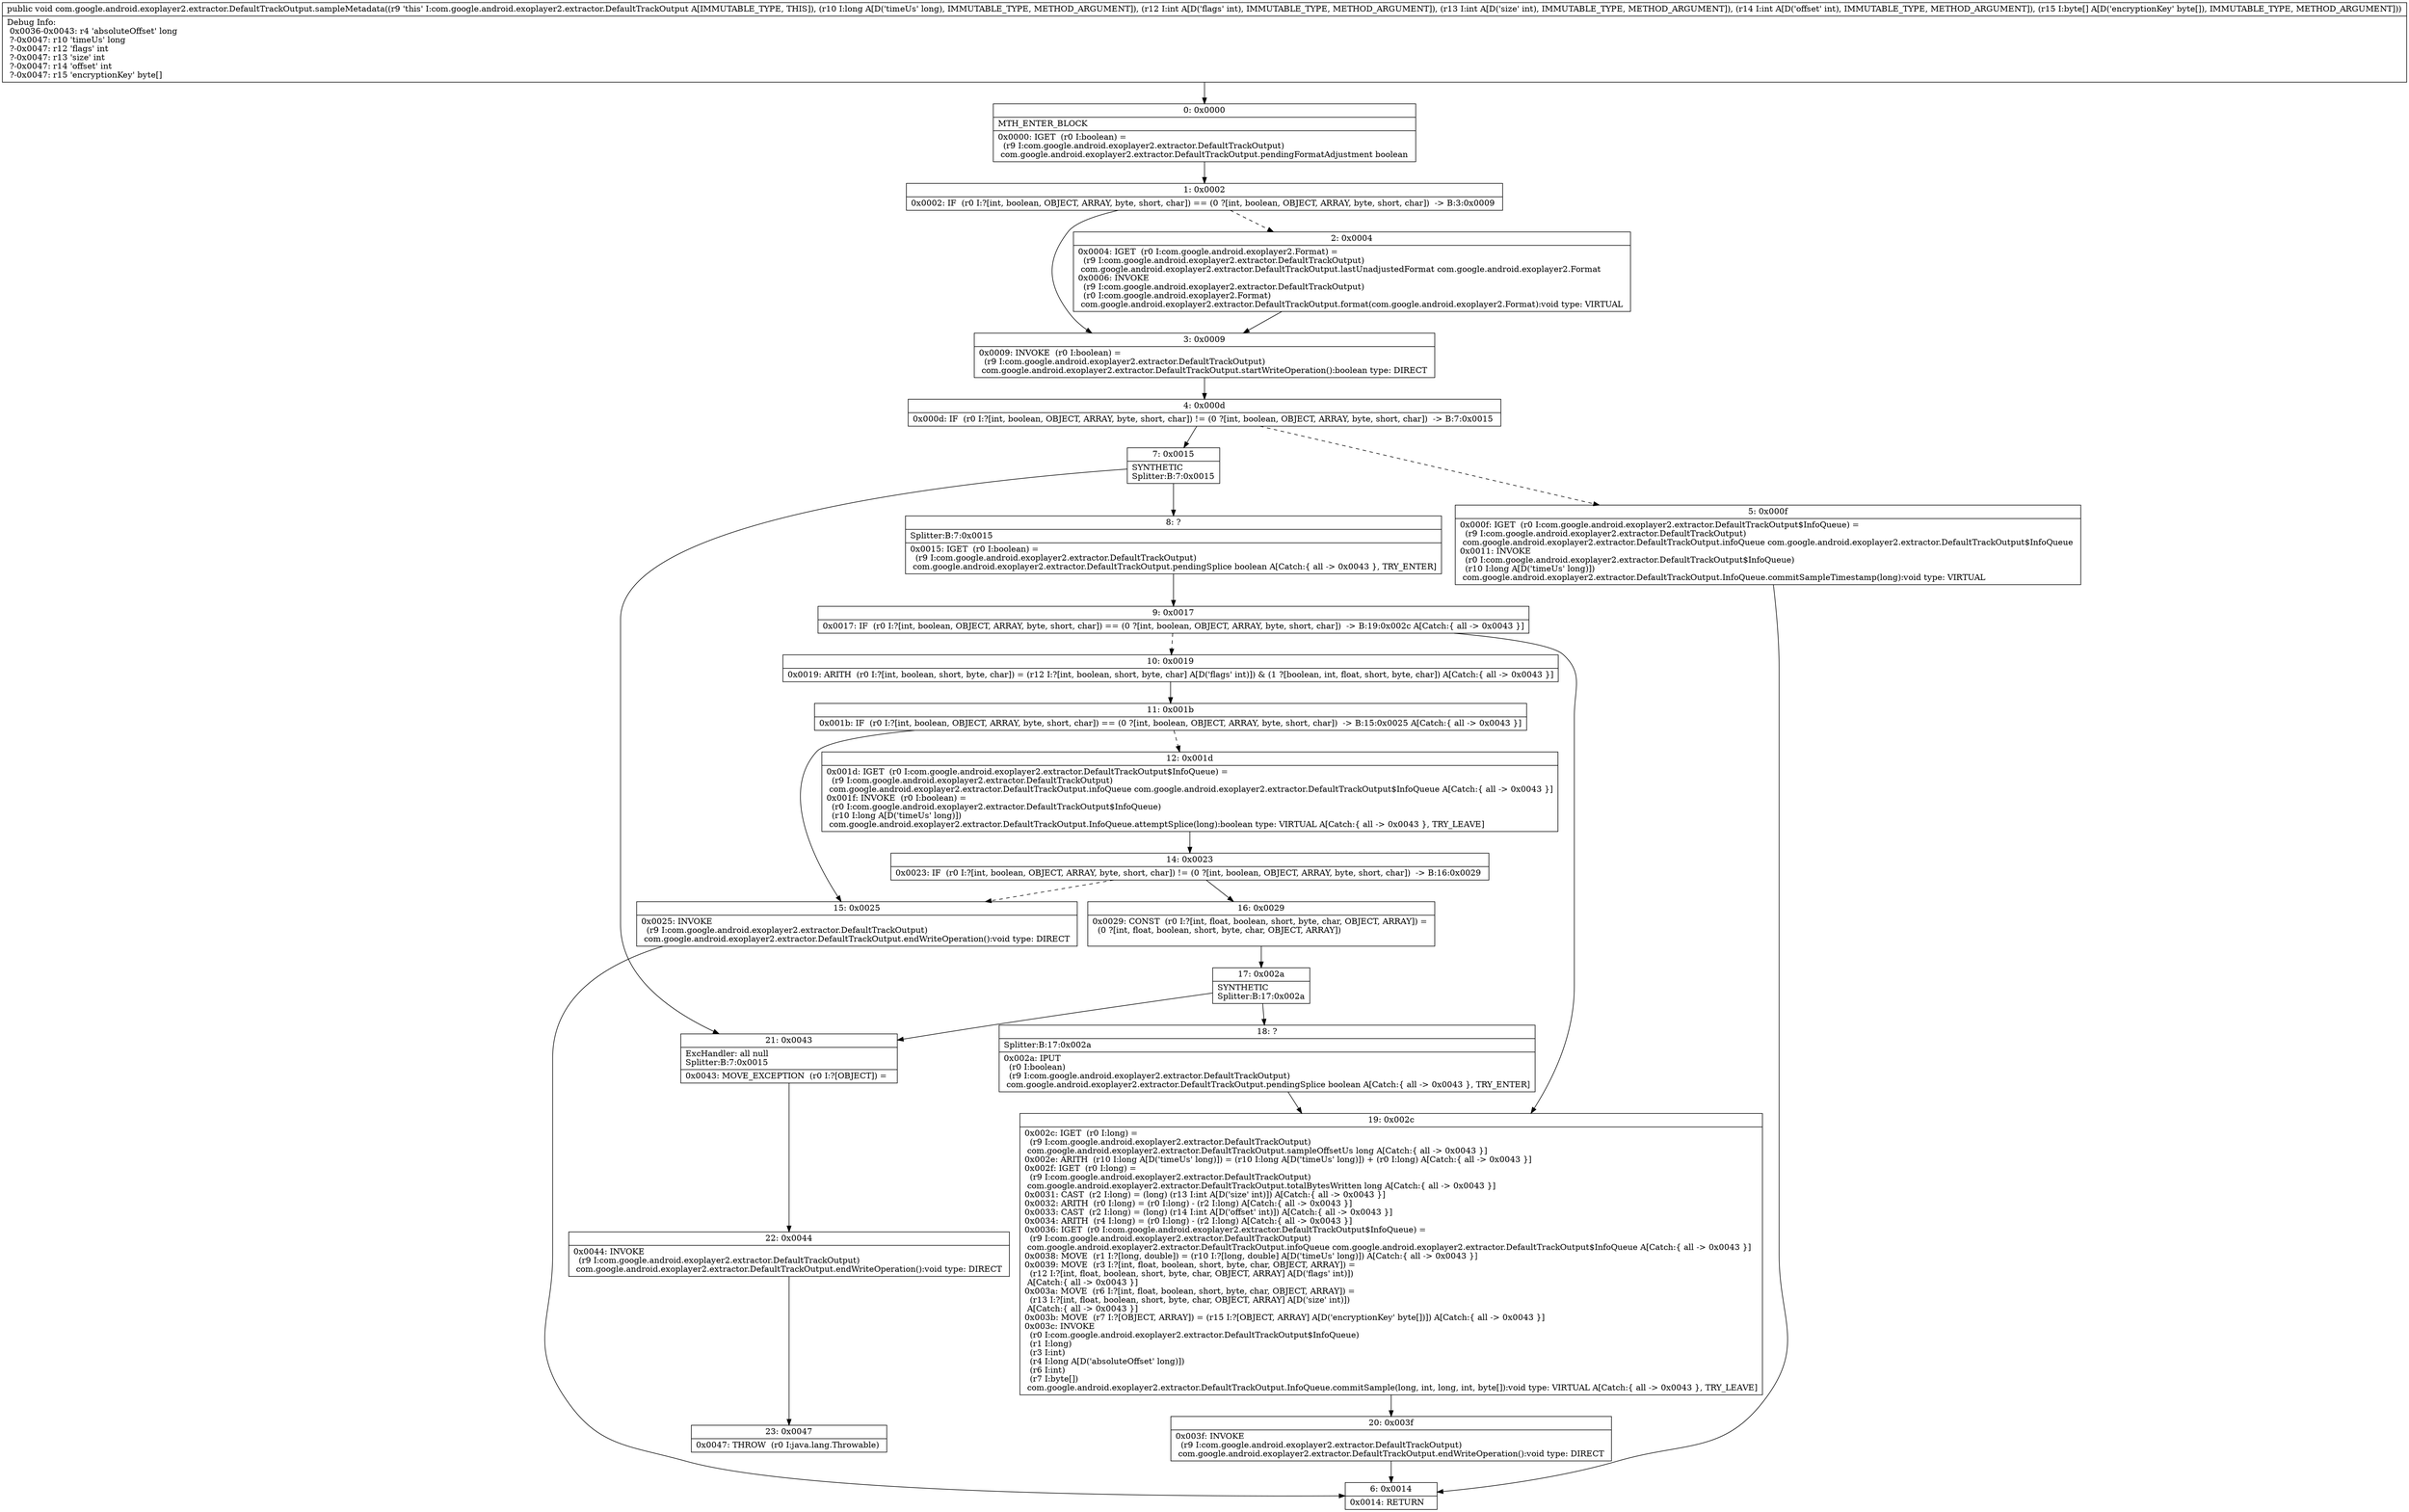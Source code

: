 digraph "CFG forcom.google.android.exoplayer2.extractor.DefaultTrackOutput.sampleMetadata(JIII[B)V" {
Node_0 [shape=record,label="{0\:\ 0x0000|MTH_ENTER_BLOCK\l|0x0000: IGET  (r0 I:boolean) = \l  (r9 I:com.google.android.exoplayer2.extractor.DefaultTrackOutput)\l com.google.android.exoplayer2.extractor.DefaultTrackOutput.pendingFormatAdjustment boolean \l}"];
Node_1 [shape=record,label="{1\:\ 0x0002|0x0002: IF  (r0 I:?[int, boolean, OBJECT, ARRAY, byte, short, char]) == (0 ?[int, boolean, OBJECT, ARRAY, byte, short, char])  \-\> B:3:0x0009 \l}"];
Node_2 [shape=record,label="{2\:\ 0x0004|0x0004: IGET  (r0 I:com.google.android.exoplayer2.Format) = \l  (r9 I:com.google.android.exoplayer2.extractor.DefaultTrackOutput)\l com.google.android.exoplayer2.extractor.DefaultTrackOutput.lastUnadjustedFormat com.google.android.exoplayer2.Format \l0x0006: INVOKE  \l  (r9 I:com.google.android.exoplayer2.extractor.DefaultTrackOutput)\l  (r0 I:com.google.android.exoplayer2.Format)\l com.google.android.exoplayer2.extractor.DefaultTrackOutput.format(com.google.android.exoplayer2.Format):void type: VIRTUAL \l}"];
Node_3 [shape=record,label="{3\:\ 0x0009|0x0009: INVOKE  (r0 I:boolean) = \l  (r9 I:com.google.android.exoplayer2.extractor.DefaultTrackOutput)\l com.google.android.exoplayer2.extractor.DefaultTrackOutput.startWriteOperation():boolean type: DIRECT \l}"];
Node_4 [shape=record,label="{4\:\ 0x000d|0x000d: IF  (r0 I:?[int, boolean, OBJECT, ARRAY, byte, short, char]) != (0 ?[int, boolean, OBJECT, ARRAY, byte, short, char])  \-\> B:7:0x0015 \l}"];
Node_5 [shape=record,label="{5\:\ 0x000f|0x000f: IGET  (r0 I:com.google.android.exoplayer2.extractor.DefaultTrackOutput$InfoQueue) = \l  (r9 I:com.google.android.exoplayer2.extractor.DefaultTrackOutput)\l com.google.android.exoplayer2.extractor.DefaultTrackOutput.infoQueue com.google.android.exoplayer2.extractor.DefaultTrackOutput$InfoQueue \l0x0011: INVOKE  \l  (r0 I:com.google.android.exoplayer2.extractor.DefaultTrackOutput$InfoQueue)\l  (r10 I:long A[D('timeUs' long)])\l com.google.android.exoplayer2.extractor.DefaultTrackOutput.InfoQueue.commitSampleTimestamp(long):void type: VIRTUAL \l}"];
Node_6 [shape=record,label="{6\:\ 0x0014|0x0014: RETURN   \l}"];
Node_7 [shape=record,label="{7\:\ 0x0015|SYNTHETIC\lSplitter:B:7:0x0015\l}"];
Node_8 [shape=record,label="{8\:\ ?|Splitter:B:7:0x0015\l|0x0015: IGET  (r0 I:boolean) = \l  (r9 I:com.google.android.exoplayer2.extractor.DefaultTrackOutput)\l com.google.android.exoplayer2.extractor.DefaultTrackOutput.pendingSplice boolean A[Catch:\{ all \-\> 0x0043 \}, TRY_ENTER]\l}"];
Node_9 [shape=record,label="{9\:\ 0x0017|0x0017: IF  (r0 I:?[int, boolean, OBJECT, ARRAY, byte, short, char]) == (0 ?[int, boolean, OBJECT, ARRAY, byte, short, char])  \-\> B:19:0x002c A[Catch:\{ all \-\> 0x0043 \}]\l}"];
Node_10 [shape=record,label="{10\:\ 0x0019|0x0019: ARITH  (r0 I:?[int, boolean, short, byte, char]) = (r12 I:?[int, boolean, short, byte, char] A[D('flags' int)]) & (1 ?[boolean, int, float, short, byte, char]) A[Catch:\{ all \-\> 0x0043 \}]\l}"];
Node_11 [shape=record,label="{11\:\ 0x001b|0x001b: IF  (r0 I:?[int, boolean, OBJECT, ARRAY, byte, short, char]) == (0 ?[int, boolean, OBJECT, ARRAY, byte, short, char])  \-\> B:15:0x0025 A[Catch:\{ all \-\> 0x0043 \}]\l}"];
Node_12 [shape=record,label="{12\:\ 0x001d|0x001d: IGET  (r0 I:com.google.android.exoplayer2.extractor.DefaultTrackOutput$InfoQueue) = \l  (r9 I:com.google.android.exoplayer2.extractor.DefaultTrackOutput)\l com.google.android.exoplayer2.extractor.DefaultTrackOutput.infoQueue com.google.android.exoplayer2.extractor.DefaultTrackOutput$InfoQueue A[Catch:\{ all \-\> 0x0043 \}]\l0x001f: INVOKE  (r0 I:boolean) = \l  (r0 I:com.google.android.exoplayer2.extractor.DefaultTrackOutput$InfoQueue)\l  (r10 I:long A[D('timeUs' long)])\l com.google.android.exoplayer2.extractor.DefaultTrackOutput.InfoQueue.attemptSplice(long):boolean type: VIRTUAL A[Catch:\{ all \-\> 0x0043 \}, TRY_LEAVE]\l}"];
Node_14 [shape=record,label="{14\:\ 0x0023|0x0023: IF  (r0 I:?[int, boolean, OBJECT, ARRAY, byte, short, char]) != (0 ?[int, boolean, OBJECT, ARRAY, byte, short, char])  \-\> B:16:0x0029 \l}"];
Node_15 [shape=record,label="{15\:\ 0x0025|0x0025: INVOKE  \l  (r9 I:com.google.android.exoplayer2.extractor.DefaultTrackOutput)\l com.google.android.exoplayer2.extractor.DefaultTrackOutput.endWriteOperation():void type: DIRECT \l}"];
Node_16 [shape=record,label="{16\:\ 0x0029|0x0029: CONST  (r0 I:?[int, float, boolean, short, byte, char, OBJECT, ARRAY]) = \l  (0 ?[int, float, boolean, short, byte, char, OBJECT, ARRAY])\l \l}"];
Node_17 [shape=record,label="{17\:\ 0x002a|SYNTHETIC\lSplitter:B:17:0x002a\l}"];
Node_18 [shape=record,label="{18\:\ ?|Splitter:B:17:0x002a\l|0x002a: IPUT  \l  (r0 I:boolean)\l  (r9 I:com.google.android.exoplayer2.extractor.DefaultTrackOutput)\l com.google.android.exoplayer2.extractor.DefaultTrackOutput.pendingSplice boolean A[Catch:\{ all \-\> 0x0043 \}, TRY_ENTER]\l}"];
Node_19 [shape=record,label="{19\:\ 0x002c|0x002c: IGET  (r0 I:long) = \l  (r9 I:com.google.android.exoplayer2.extractor.DefaultTrackOutput)\l com.google.android.exoplayer2.extractor.DefaultTrackOutput.sampleOffsetUs long A[Catch:\{ all \-\> 0x0043 \}]\l0x002e: ARITH  (r10 I:long A[D('timeUs' long)]) = (r10 I:long A[D('timeUs' long)]) + (r0 I:long) A[Catch:\{ all \-\> 0x0043 \}]\l0x002f: IGET  (r0 I:long) = \l  (r9 I:com.google.android.exoplayer2.extractor.DefaultTrackOutput)\l com.google.android.exoplayer2.extractor.DefaultTrackOutput.totalBytesWritten long A[Catch:\{ all \-\> 0x0043 \}]\l0x0031: CAST  (r2 I:long) = (long) (r13 I:int A[D('size' int)]) A[Catch:\{ all \-\> 0x0043 \}]\l0x0032: ARITH  (r0 I:long) = (r0 I:long) \- (r2 I:long) A[Catch:\{ all \-\> 0x0043 \}]\l0x0033: CAST  (r2 I:long) = (long) (r14 I:int A[D('offset' int)]) A[Catch:\{ all \-\> 0x0043 \}]\l0x0034: ARITH  (r4 I:long) = (r0 I:long) \- (r2 I:long) A[Catch:\{ all \-\> 0x0043 \}]\l0x0036: IGET  (r0 I:com.google.android.exoplayer2.extractor.DefaultTrackOutput$InfoQueue) = \l  (r9 I:com.google.android.exoplayer2.extractor.DefaultTrackOutput)\l com.google.android.exoplayer2.extractor.DefaultTrackOutput.infoQueue com.google.android.exoplayer2.extractor.DefaultTrackOutput$InfoQueue A[Catch:\{ all \-\> 0x0043 \}]\l0x0038: MOVE  (r1 I:?[long, double]) = (r10 I:?[long, double] A[D('timeUs' long)]) A[Catch:\{ all \-\> 0x0043 \}]\l0x0039: MOVE  (r3 I:?[int, float, boolean, short, byte, char, OBJECT, ARRAY]) = \l  (r12 I:?[int, float, boolean, short, byte, char, OBJECT, ARRAY] A[D('flags' int)])\l A[Catch:\{ all \-\> 0x0043 \}]\l0x003a: MOVE  (r6 I:?[int, float, boolean, short, byte, char, OBJECT, ARRAY]) = \l  (r13 I:?[int, float, boolean, short, byte, char, OBJECT, ARRAY] A[D('size' int)])\l A[Catch:\{ all \-\> 0x0043 \}]\l0x003b: MOVE  (r7 I:?[OBJECT, ARRAY]) = (r15 I:?[OBJECT, ARRAY] A[D('encryptionKey' byte[])]) A[Catch:\{ all \-\> 0x0043 \}]\l0x003c: INVOKE  \l  (r0 I:com.google.android.exoplayer2.extractor.DefaultTrackOutput$InfoQueue)\l  (r1 I:long)\l  (r3 I:int)\l  (r4 I:long A[D('absoluteOffset' long)])\l  (r6 I:int)\l  (r7 I:byte[])\l com.google.android.exoplayer2.extractor.DefaultTrackOutput.InfoQueue.commitSample(long, int, long, int, byte[]):void type: VIRTUAL A[Catch:\{ all \-\> 0x0043 \}, TRY_LEAVE]\l}"];
Node_20 [shape=record,label="{20\:\ 0x003f|0x003f: INVOKE  \l  (r9 I:com.google.android.exoplayer2.extractor.DefaultTrackOutput)\l com.google.android.exoplayer2.extractor.DefaultTrackOutput.endWriteOperation():void type: DIRECT \l}"];
Node_21 [shape=record,label="{21\:\ 0x0043|ExcHandler: all null\lSplitter:B:7:0x0015\l|0x0043: MOVE_EXCEPTION  (r0 I:?[OBJECT]) =  \l}"];
Node_22 [shape=record,label="{22\:\ 0x0044|0x0044: INVOKE  \l  (r9 I:com.google.android.exoplayer2.extractor.DefaultTrackOutput)\l com.google.android.exoplayer2.extractor.DefaultTrackOutput.endWriteOperation():void type: DIRECT \l}"];
Node_23 [shape=record,label="{23\:\ 0x0047|0x0047: THROW  (r0 I:java.lang.Throwable) \l}"];
MethodNode[shape=record,label="{public void com.google.android.exoplayer2.extractor.DefaultTrackOutput.sampleMetadata((r9 'this' I:com.google.android.exoplayer2.extractor.DefaultTrackOutput A[IMMUTABLE_TYPE, THIS]), (r10 I:long A[D('timeUs' long), IMMUTABLE_TYPE, METHOD_ARGUMENT]), (r12 I:int A[D('flags' int), IMMUTABLE_TYPE, METHOD_ARGUMENT]), (r13 I:int A[D('size' int), IMMUTABLE_TYPE, METHOD_ARGUMENT]), (r14 I:int A[D('offset' int), IMMUTABLE_TYPE, METHOD_ARGUMENT]), (r15 I:byte[] A[D('encryptionKey' byte[]), IMMUTABLE_TYPE, METHOD_ARGUMENT]))  | Debug Info:\l  0x0036\-0x0043: r4 'absoluteOffset' long\l  ?\-0x0047: r10 'timeUs' long\l  ?\-0x0047: r12 'flags' int\l  ?\-0x0047: r13 'size' int\l  ?\-0x0047: r14 'offset' int\l  ?\-0x0047: r15 'encryptionKey' byte[]\l}"];
MethodNode -> Node_0;
Node_0 -> Node_1;
Node_1 -> Node_2[style=dashed];
Node_1 -> Node_3;
Node_2 -> Node_3;
Node_3 -> Node_4;
Node_4 -> Node_5[style=dashed];
Node_4 -> Node_7;
Node_5 -> Node_6;
Node_7 -> Node_8;
Node_7 -> Node_21;
Node_8 -> Node_9;
Node_9 -> Node_10[style=dashed];
Node_9 -> Node_19;
Node_10 -> Node_11;
Node_11 -> Node_12[style=dashed];
Node_11 -> Node_15;
Node_12 -> Node_14;
Node_14 -> Node_15[style=dashed];
Node_14 -> Node_16;
Node_15 -> Node_6;
Node_16 -> Node_17;
Node_17 -> Node_18;
Node_17 -> Node_21;
Node_18 -> Node_19;
Node_19 -> Node_20;
Node_20 -> Node_6;
Node_21 -> Node_22;
Node_22 -> Node_23;
}

